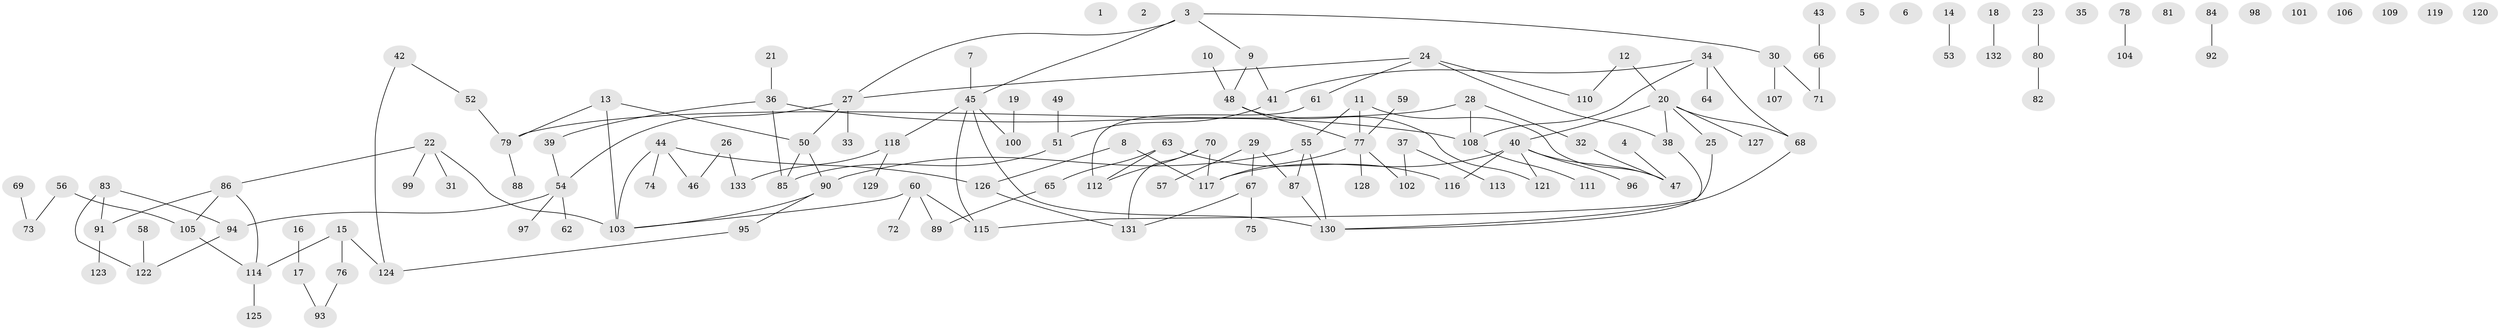 // Generated by graph-tools (version 1.1) at 2025/25/03/09/25 03:25:19]
// undirected, 133 vertices, 145 edges
graph export_dot {
graph [start="1"]
  node [color=gray90,style=filled];
  1;
  2;
  3;
  4;
  5;
  6;
  7;
  8;
  9;
  10;
  11;
  12;
  13;
  14;
  15;
  16;
  17;
  18;
  19;
  20;
  21;
  22;
  23;
  24;
  25;
  26;
  27;
  28;
  29;
  30;
  31;
  32;
  33;
  34;
  35;
  36;
  37;
  38;
  39;
  40;
  41;
  42;
  43;
  44;
  45;
  46;
  47;
  48;
  49;
  50;
  51;
  52;
  53;
  54;
  55;
  56;
  57;
  58;
  59;
  60;
  61;
  62;
  63;
  64;
  65;
  66;
  67;
  68;
  69;
  70;
  71;
  72;
  73;
  74;
  75;
  76;
  77;
  78;
  79;
  80;
  81;
  82;
  83;
  84;
  85;
  86;
  87;
  88;
  89;
  90;
  91;
  92;
  93;
  94;
  95;
  96;
  97;
  98;
  99;
  100;
  101;
  102;
  103;
  104;
  105;
  106;
  107;
  108;
  109;
  110;
  111;
  112;
  113;
  114;
  115;
  116;
  117;
  118;
  119;
  120;
  121;
  122;
  123;
  124;
  125;
  126;
  127;
  128;
  129;
  130;
  131;
  132;
  133;
  3 -- 9;
  3 -- 27;
  3 -- 30;
  3 -- 45;
  4 -- 47;
  7 -- 45;
  8 -- 117;
  8 -- 126;
  9 -- 41;
  9 -- 48;
  10 -- 48;
  11 -- 47;
  11 -- 55;
  11 -- 77;
  12 -- 20;
  12 -- 110;
  13 -- 50;
  13 -- 79;
  13 -- 103;
  14 -- 53;
  15 -- 76;
  15 -- 114;
  15 -- 124;
  16 -- 17;
  17 -- 93;
  18 -- 132;
  19 -- 100;
  20 -- 25;
  20 -- 38;
  20 -- 40;
  20 -- 68;
  20 -- 127;
  21 -- 36;
  22 -- 31;
  22 -- 86;
  22 -- 99;
  22 -- 103;
  23 -- 80;
  24 -- 27;
  24 -- 38;
  24 -- 61;
  24 -- 110;
  25 -- 115;
  26 -- 46;
  26 -- 133;
  27 -- 33;
  27 -- 50;
  27 -- 54;
  28 -- 32;
  28 -- 79;
  28 -- 108;
  29 -- 57;
  29 -- 67;
  29 -- 87;
  30 -- 71;
  30 -- 107;
  32 -- 47;
  34 -- 41;
  34 -- 64;
  34 -- 68;
  34 -- 108;
  36 -- 39;
  36 -- 85;
  36 -- 108;
  37 -- 102;
  37 -- 113;
  38 -- 130;
  39 -- 54;
  40 -- 47;
  40 -- 96;
  40 -- 116;
  40 -- 117;
  40 -- 121;
  41 -- 51;
  42 -- 52;
  42 -- 124;
  43 -- 66;
  44 -- 46;
  44 -- 74;
  44 -- 103;
  44 -- 126;
  45 -- 100;
  45 -- 115;
  45 -- 118;
  45 -- 130;
  48 -- 77;
  48 -- 121;
  49 -- 51;
  50 -- 85;
  50 -- 90;
  51 -- 85;
  52 -- 79;
  54 -- 62;
  54 -- 94;
  54 -- 97;
  55 -- 87;
  55 -- 90;
  55 -- 130;
  56 -- 73;
  56 -- 105;
  58 -- 122;
  59 -- 77;
  60 -- 72;
  60 -- 89;
  60 -- 103;
  60 -- 115;
  61 -- 112;
  63 -- 65;
  63 -- 112;
  63 -- 116;
  65 -- 89;
  66 -- 71;
  67 -- 75;
  67 -- 131;
  68 -- 130;
  69 -- 73;
  70 -- 112;
  70 -- 117;
  70 -- 131;
  76 -- 93;
  77 -- 102;
  77 -- 117;
  77 -- 128;
  78 -- 104;
  79 -- 88;
  80 -- 82;
  83 -- 91;
  83 -- 94;
  83 -- 122;
  84 -- 92;
  86 -- 91;
  86 -- 105;
  86 -- 114;
  87 -- 130;
  90 -- 95;
  90 -- 103;
  91 -- 123;
  94 -- 122;
  95 -- 124;
  105 -- 114;
  108 -- 111;
  114 -- 125;
  118 -- 129;
  118 -- 133;
  126 -- 131;
}
